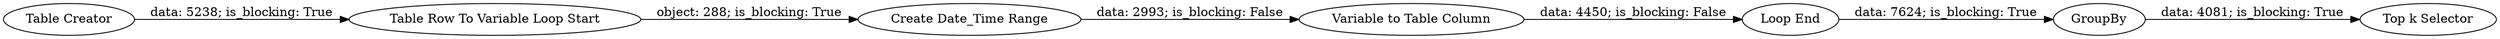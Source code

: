 digraph {
	"5220726347448330882_1" [label="Table Creator"]
	"5220726347448330882_9" [label="Top k Selector"]
	"5220726347448330882_7" [label="Loop End"]
	"5220726347448330882_5" [label="Table Row To Variable Loop Start"]
	"5220726347448330882_8" [label=GroupBy]
	"5220726347448330882_3" [label="Create Date_Time Range"]
	"5220726347448330882_6" [label="Variable to Table Column"]
	"5220726347448330882_8" -> "5220726347448330882_9" [label="data: 4081; is_blocking: True"]
	"5220726347448330882_1" -> "5220726347448330882_5" [label="data: 5238; is_blocking: True"]
	"5220726347448330882_3" -> "5220726347448330882_6" [label="data: 2993; is_blocking: False"]
	"5220726347448330882_5" -> "5220726347448330882_3" [label="object: 288; is_blocking: True"]
	"5220726347448330882_7" -> "5220726347448330882_8" [label="data: 7624; is_blocking: True"]
	"5220726347448330882_6" -> "5220726347448330882_7" [label="data: 4450; is_blocking: False"]
	rankdir=LR
}
